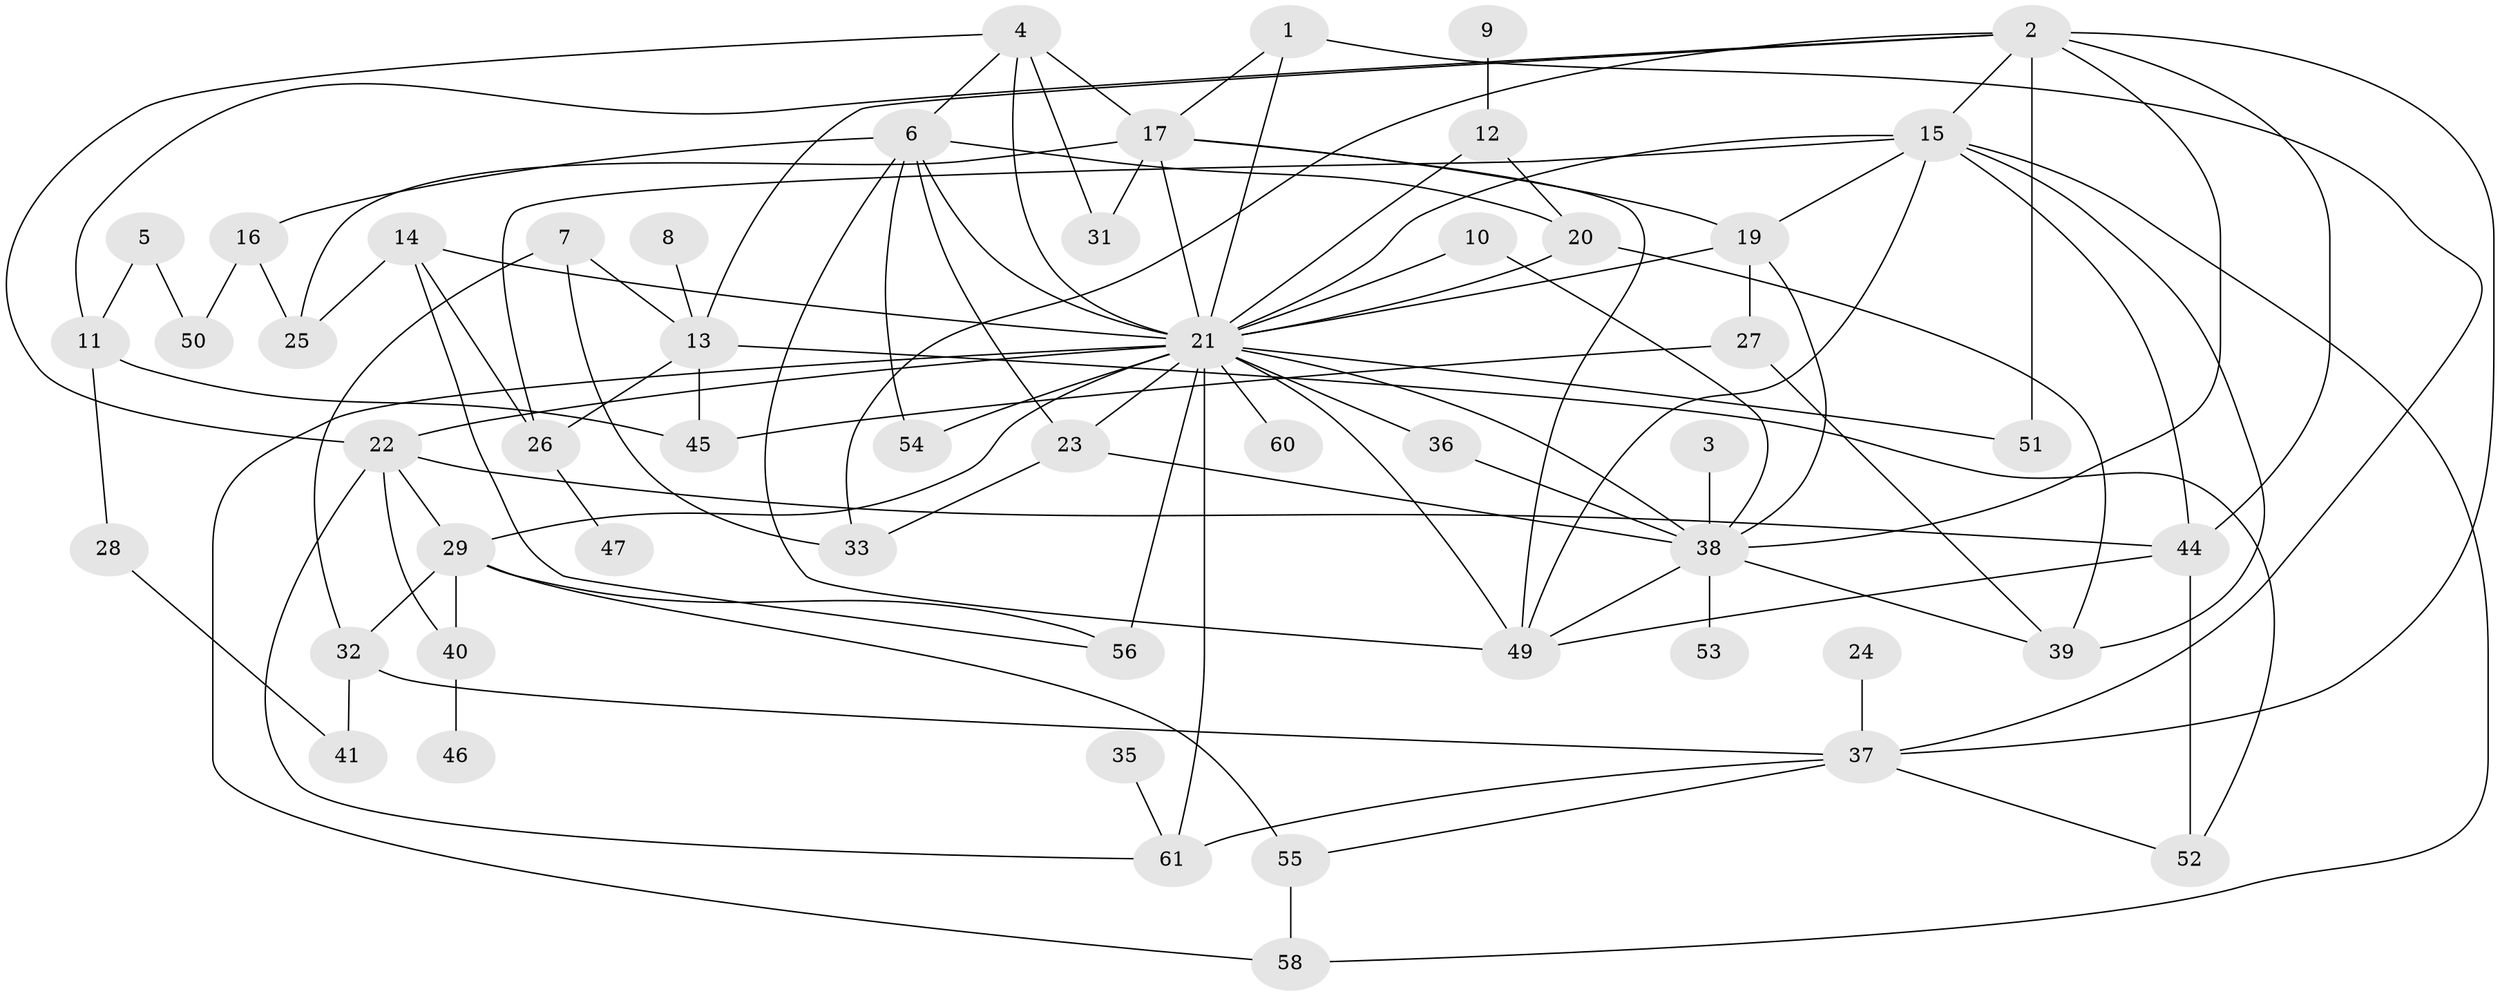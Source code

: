 // original degree distribution, {3: 0.20161290322580644, 2: 0.28225806451612906, 5: 0.07258064516129033, 1: 0.1935483870967742, 4: 0.0967741935483871, 0: 0.06451612903225806, 6: 0.03225806451612903, 7: 0.04032258064516129, 9: 0.008064516129032258, 8: 0.008064516129032258}
// Generated by graph-tools (version 1.1) at 2025/33/03/09/25 02:33:45]
// undirected, 53 vertices, 103 edges
graph export_dot {
graph [start="1"]
  node [color=gray90,style=filled];
  1;
  2;
  3;
  4;
  5;
  6;
  7;
  8;
  9;
  10;
  11;
  12;
  13;
  14;
  15;
  16;
  17;
  19;
  20;
  21;
  22;
  23;
  24;
  25;
  26;
  27;
  28;
  29;
  31;
  32;
  33;
  35;
  36;
  37;
  38;
  39;
  40;
  41;
  44;
  45;
  46;
  47;
  49;
  50;
  51;
  52;
  53;
  54;
  55;
  56;
  58;
  60;
  61;
  1 -- 17 [weight=1.0];
  1 -- 21 [weight=1.0];
  1 -- 37 [weight=1.0];
  2 -- 11 [weight=1.0];
  2 -- 13 [weight=1.0];
  2 -- 15 [weight=1.0];
  2 -- 33 [weight=1.0];
  2 -- 37 [weight=1.0];
  2 -- 38 [weight=1.0];
  2 -- 44 [weight=2.0];
  2 -- 51 [weight=1.0];
  3 -- 38 [weight=1.0];
  4 -- 6 [weight=1.0];
  4 -- 17 [weight=1.0];
  4 -- 21 [weight=1.0];
  4 -- 22 [weight=1.0];
  4 -- 31 [weight=1.0];
  5 -- 11 [weight=1.0];
  5 -- 50 [weight=1.0];
  6 -- 16 [weight=1.0];
  6 -- 20 [weight=1.0];
  6 -- 21 [weight=1.0];
  6 -- 23 [weight=4.0];
  6 -- 49 [weight=1.0];
  6 -- 54 [weight=1.0];
  7 -- 13 [weight=1.0];
  7 -- 32 [weight=1.0];
  7 -- 33 [weight=1.0];
  8 -- 13 [weight=2.0];
  9 -- 12 [weight=1.0];
  10 -- 21 [weight=1.0];
  10 -- 38 [weight=1.0];
  11 -- 28 [weight=1.0];
  11 -- 45 [weight=1.0];
  12 -- 20 [weight=1.0];
  12 -- 21 [weight=1.0];
  13 -- 26 [weight=1.0];
  13 -- 45 [weight=1.0];
  13 -- 52 [weight=1.0];
  14 -- 21 [weight=1.0];
  14 -- 25 [weight=1.0];
  14 -- 26 [weight=1.0];
  14 -- 56 [weight=1.0];
  15 -- 19 [weight=1.0];
  15 -- 21 [weight=1.0];
  15 -- 26 [weight=1.0];
  15 -- 39 [weight=1.0];
  15 -- 44 [weight=1.0];
  15 -- 49 [weight=1.0];
  15 -- 58 [weight=1.0];
  16 -- 25 [weight=1.0];
  16 -- 50 [weight=1.0];
  17 -- 19 [weight=1.0];
  17 -- 21 [weight=2.0];
  17 -- 25 [weight=1.0];
  17 -- 31 [weight=1.0];
  17 -- 49 [weight=4.0];
  19 -- 21 [weight=1.0];
  19 -- 27 [weight=1.0];
  19 -- 38 [weight=1.0];
  20 -- 21 [weight=1.0];
  20 -- 39 [weight=1.0];
  21 -- 22 [weight=1.0];
  21 -- 23 [weight=1.0];
  21 -- 29 [weight=1.0];
  21 -- 36 [weight=1.0];
  21 -- 38 [weight=1.0];
  21 -- 49 [weight=1.0];
  21 -- 51 [weight=1.0];
  21 -- 54 [weight=1.0];
  21 -- 56 [weight=1.0];
  21 -- 58 [weight=1.0];
  21 -- 60 [weight=1.0];
  21 -- 61 [weight=1.0];
  22 -- 29 [weight=1.0];
  22 -- 40 [weight=1.0];
  22 -- 44 [weight=1.0];
  22 -- 61 [weight=1.0];
  23 -- 33 [weight=1.0];
  23 -- 38 [weight=1.0];
  24 -- 37 [weight=1.0];
  26 -- 47 [weight=1.0];
  27 -- 39 [weight=1.0];
  27 -- 45 [weight=1.0];
  28 -- 41 [weight=1.0];
  29 -- 32 [weight=1.0];
  29 -- 40 [weight=1.0];
  29 -- 55 [weight=1.0];
  29 -- 56 [weight=2.0];
  32 -- 37 [weight=1.0];
  32 -- 41 [weight=1.0];
  35 -- 61 [weight=1.0];
  36 -- 38 [weight=1.0];
  37 -- 52 [weight=1.0];
  37 -- 55 [weight=1.0];
  37 -- 61 [weight=1.0];
  38 -- 39 [weight=1.0];
  38 -- 49 [weight=1.0];
  38 -- 53 [weight=1.0];
  40 -- 46 [weight=1.0];
  44 -- 49 [weight=1.0];
  44 -- 52 [weight=1.0];
  55 -- 58 [weight=1.0];
}
